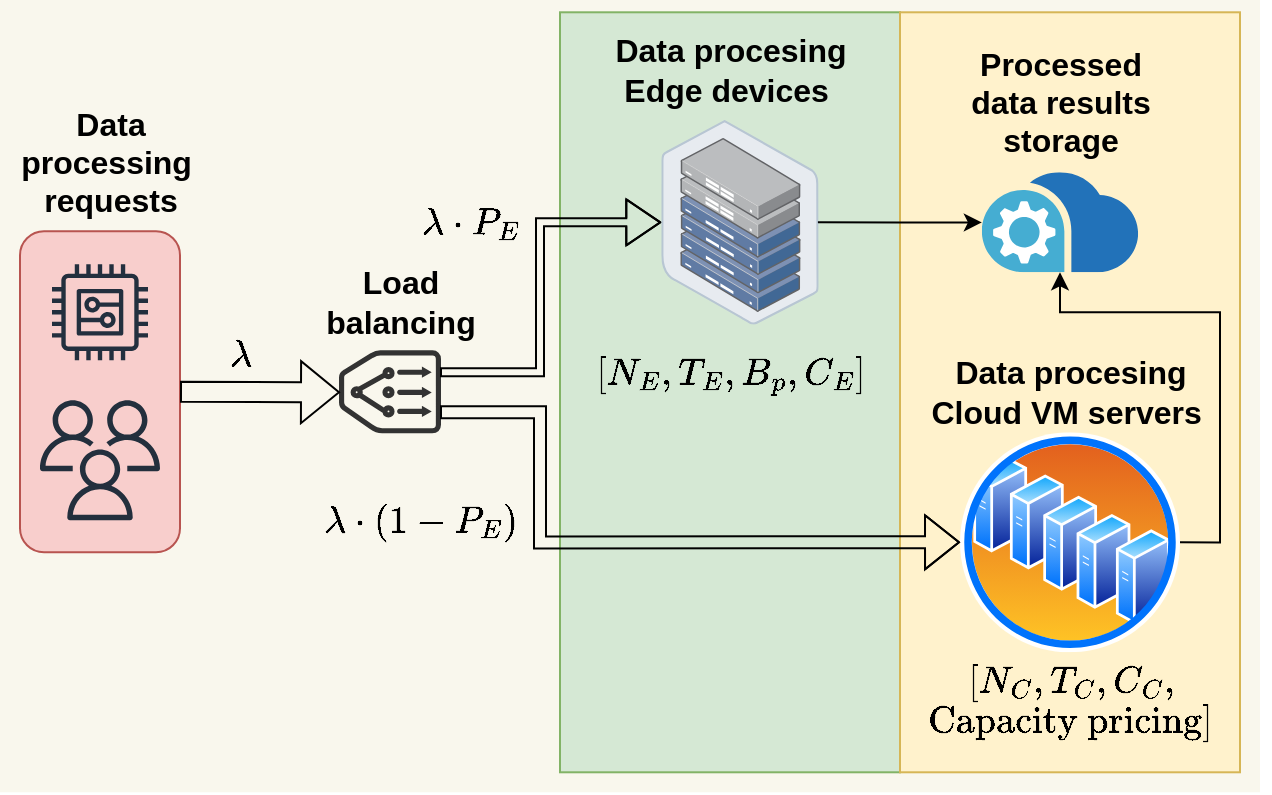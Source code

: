 <mxfile version="21.6.2">
  <diagram name="Page-1" id="0XOCY9kp1nmSyz670PxM">
    <mxGraphModel dx="794" dy="522" grid="1" gridSize="10" guides="1" tooltips="1" connect="1" arrows="1" fold="1" page="1" pageScale="1" pageWidth="827" pageHeight="1169" background="#ffffff" math="1" shadow="0">
      <root>
        <mxCell id="0" />
        <mxCell id="1" parent="0" />
        <mxCell id="obtsqBr8rjR5T2PNhJ3r-45" value="" style="group" vertex="1" connectable="0" parent="1">
          <mxGeometry x="20" y="110" width="635" height="396.15" as="geometry" />
        </mxCell>
        <mxCell id="obtsqBr8rjR5T2PNhJ3r-44" value="" style="rounded=0;whiteSpace=wrap;html=1;fillColor=#f9f7ed;strokeColor=none;" vertex="1" parent="obtsqBr8rjR5T2PNhJ3r-45">
          <mxGeometry width="630" height="396.15" as="geometry" />
        </mxCell>
        <mxCell id="obtsqBr8rjR5T2PNhJ3r-15" value="" style="rounded=1;whiteSpace=wrap;html=1;fillColor=#f8cecc;strokeColor=#b85450;" vertex="1" parent="obtsqBr8rjR5T2PNhJ3r-45">
          <mxGeometry x="10" y="115.65" width="80" height="160.5" as="geometry" />
        </mxCell>
        <mxCell id="obtsqBr8rjR5T2PNhJ3r-1" value="" style="sketch=0;pointerEvents=1;shadow=0;dashed=0;html=1;strokeColor=#333333;fillColor=#333333;aspect=fixed;labelPosition=center;verticalLabelPosition=bottom;verticalAlign=top;align=center;outlineConnect=0;shape=mxgraph.vvd.nsx_edge_and_load_balancer;" vertex="1" parent="obtsqBr8rjR5T2PNhJ3r-45">
          <mxGeometry x="170" y="175.65" width="50" height="40.5" as="geometry" />
        </mxCell>
        <mxCell id="obtsqBr8rjR5T2PNhJ3r-6" value="" style="sketch=0;outlineConnect=0;fontColor=#232F3E;gradientColor=none;strokeColor=#232F3E;fillColor=none;dashed=0;verticalLabelPosition=bottom;verticalAlign=top;align=center;html=1;fontSize=12;fontStyle=0;aspect=fixed;shape=mxgraph.aws4.resourceIcon;resIcon=mxgraph.aws4.generic;" vertex="1" parent="obtsqBr8rjR5T2PNhJ3r-45">
          <mxGeometry x="20" y="126.15" width="60" height="60" as="geometry" />
        </mxCell>
        <mxCell id="obtsqBr8rjR5T2PNhJ3r-9" value="Data &lt;br&gt;processing&amp;nbsp;&lt;br&gt;requests" style="text;html=1;align=center;verticalAlign=middle;resizable=0;points=[];autosize=1;strokeColor=none;fillColor=none;fontSize=16;fontStyle=1" vertex="1" parent="obtsqBr8rjR5T2PNhJ3r-45">
          <mxGeometry y="45.65" width="110" height="70" as="geometry" />
        </mxCell>
        <mxCell id="obtsqBr8rjR5T2PNhJ3r-11" value="" style="sketch=0;outlineConnect=0;fontColor=#232F3E;gradientColor=none;fillColor=#232F3D;strokeColor=none;dashed=0;verticalLabelPosition=bottom;verticalAlign=top;align=center;html=1;fontSize=12;fontStyle=0;aspect=fixed;pointerEvents=1;shape=mxgraph.aws4.users;" vertex="1" parent="obtsqBr8rjR5T2PNhJ3r-45">
          <mxGeometry x="20" y="200.15" width="60" height="60" as="geometry" />
        </mxCell>
        <mxCell id="obtsqBr8rjR5T2PNhJ3r-14" value="" style="shape=flexArrow;endArrow=classic;html=1;rounded=0;exitX=1;exitY=0.5;exitDx=0;exitDy=0;" edge="1" parent="obtsqBr8rjR5T2PNhJ3r-45" source="obtsqBr8rjR5T2PNhJ3r-15">
          <mxGeometry width="50" height="50" relative="1" as="geometry">
            <mxPoint x="100" y="196.15" as="sourcePoint" />
            <mxPoint x="170" y="196.15" as="targetPoint" />
          </mxGeometry>
        </mxCell>
        <mxCell id="obtsqBr8rjR5T2PNhJ3r-18" value="" style="rounded=0;whiteSpace=wrap;html=1;fillColor=#d5e8d4;strokeColor=#82b366;" vertex="1" parent="obtsqBr8rjR5T2PNhJ3r-45">
          <mxGeometry x="280" y="6.15" width="170" height="380" as="geometry" />
        </mxCell>
        <mxCell id="obtsqBr8rjR5T2PNhJ3r-17" value="Load&lt;br&gt;balancing" style="text;html=1;align=center;verticalAlign=middle;resizable=0;points=[];autosize=1;strokeColor=none;fillColor=none;fontSize=16;fontStyle=1" vertex="1" parent="obtsqBr8rjR5T2PNhJ3r-45">
          <mxGeometry x="150" y="125.65" width="100" height="50" as="geometry" />
        </mxCell>
        <mxCell id="obtsqBr8rjR5T2PNhJ3r-19" value="\(\lambda\)" style="text;html=1;align=center;verticalAlign=middle;resizable=0;points=[];autosize=1;strokeColor=none;fillColor=none;fontSize=16;" vertex="1" parent="obtsqBr8rjR5T2PNhJ3r-45">
          <mxGeometry x="70" y="162.3" width="100" height="30" as="geometry" />
        </mxCell>
        <mxCell id="obtsqBr8rjR5T2PNhJ3r-21" value="" style="rounded=0;whiteSpace=wrap;html=1;fillColor=#fff2cc;strokeColor=#d6b656;" vertex="1" parent="obtsqBr8rjR5T2PNhJ3r-45">
          <mxGeometry x="450" y="6.15" width="170" height="380" as="geometry" />
        </mxCell>
        <mxCell id="obtsqBr8rjR5T2PNhJ3r-27" style="edgeStyle=orthogonalEdgeStyle;rounded=0;orthogonalLoop=1;jettySize=auto;html=1;shape=flexArrow;width=4;endSize=5.33;endWidth=18;" edge="1" parent="obtsqBr8rjR5T2PNhJ3r-45" source="obtsqBr8rjR5T2PNhJ3r-1" target="obtsqBr8rjR5T2PNhJ3r-39">
          <mxGeometry relative="1" as="geometry">
            <mxPoint x="320" y="111.15" as="targetPoint" />
            <Array as="points">
              <mxPoint x="270" y="186.15" />
              <mxPoint x="270" y="111.15" />
            </Array>
          </mxGeometry>
        </mxCell>
        <mxCell id="obtsqBr8rjR5T2PNhJ3r-28" value="" style="rounded=0;whiteSpace=wrap;html=1;shape=image;labelBackgroundColor=default;verticalAlign=top;verticalLabelPosition=bottom;aspect=fixed;perimeter=ellipsePerimeter;shadow=0;dashed=0;spacingTop=3;image=img/lib/active_directory/server_farm.svg;" vertex="1" parent="obtsqBr8rjR5T2PNhJ3r-45">
          <mxGeometry x="480" y="216.15" width="110" height="110" as="geometry" />
        </mxCell>
        <mxCell id="obtsqBr8rjR5T2PNhJ3r-29" style="edgeStyle=orthogonalEdgeStyle;rounded=0;orthogonalLoop=1;jettySize=auto;html=1;entryX=0;entryY=0.5;entryDx=0;entryDy=0;shape=flexArrow;width=6;endSize=5.33;" edge="1" parent="obtsqBr8rjR5T2PNhJ3r-45" source="obtsqBr8rjR5T2PNhJ3r-1" target="obtsqBr8rjR5T2PNhJ3r-28">
          <mxGeometry relative="1" as="geometry">
            <Array as="points">
              <mxPoint x="270" y="206.15" />
              <mxPoint x="270" y="271.15" />
            </Array>
          </mxGeometry>
        </mxCell>
        <mxCell id="obtsqBr8rjR5T2PNhJ3r-32" value="Data procesing &lt;br&gt;Edge devices&amp;nbsp;" style="text;html=1;align=center;verticalAlign=middle;resizable=0;points=[];autosize=1;strokeColor=none;fillColor=none;fontSize=16;fontStyle=1" vertex="1" parent="obtsqBr8rjR5T2PNhJ3r-45">
          <mxGeometry x="295" y="10" width="140" height="50" as="geometry" />
        </mxCell>
        <mxCell id="obtsqBr8rjR5T2PNhJ3r-33" value="Data&amp;nbsp;procesing&lt;br&gt;Cloud VM servers&amp;nbsp;" style="text;html=1;align=center;verticalAlign=middle;resizable=0;points=[];autosize=1;strokeColor=none;fillColor=none;fontSize=16;fontStyle=1" vertex="1" parent="obtsqBr8rjR5T2PNhJ3r-45">
          <mxGeometry x="455" y="170.9" width="160" height="50" as="geometry" />
        </mxCell>
        <mxCell id="obtsqBr8rjR5T2PNhJ3r-34" value="" style="image;sketch=0;aspect=fixed;html=1;points=[];align=center;fontSize=12;image=img/lib/mscae/Data_Box_Edge_Data_Box_Gateway.svg;" vertex="1" parent="obtsqBr8rjR5T2PNhJ3r-45">
          <mxGeometry x="490.93" y="86.15" width="78.13" height="50" as="geometry" />
        </mxCell>
        <mxCell id="obtsqBr8rjR5T2PNhJ3r-38" style="edgeStyle=orthogonalEdgeStyle;rounded=0;orthogonalLoop=1;jettySize=auto;html=1;exitX=1;exitY=0.5;exitDx=0;exitDy=0;" edge="1" parent="obtsqBr8rjR5T2PNhJ3r-45" source="obtsqBr8rjR5T2PNhJ3r-28" target="obtsqBr8rjR5T2PNhJ3r-34">
          <mxGeometry relative="1" as="geometry">
            <Array as="points">
              <mxPoint x="610" y="271.15" />
              <mxPoint x="610" y="156.15" />
              <mxPoint x="530" y="156.15" />
            </Array>
          </mxGeometry>
        </mxCell>
        <mxCell id="obtsqBr8rjR5T2PNhJ3r-35" value="Processed&lt;br&gt;data results &lt;br&gt;storage" style="text;html=1;align=center;verticalAlign=middle;resizable=0;points=[];autosize=1;strokeColor=none;fillColor=none;fontSize=16;fontStyle=1" vertex="1" parent="obtsqBr8rjR5T2PNhJ3r-45">
          <mxGeometry x="475" y="16.15" width="110" height="70" as="geometry" />
        </mxCell>
        <mxCell id="obtsqBr8rjR5T2PNhJ3r-39" value="" style="image;points=[];aspect=fixed;html=1;align=center;shadow=0;dashed=0;image=img/lib/allied_telesis/storage/Datacenter_Server_Half_Rack_ToR.svg;" vertex="1" parent="obtsqBr8rjR5T2PNhJ3r-45">
          <mxGeometry x="330.63" y="60" width="78.73" height="102.3" as="geometry" />
        </mxCell>
        <mxCell id="obtsqBr8rjR5T2PNhJ3r-36" style="edgeStyle=orthogonalEdgeStyle;rounded=0;orthogonalLoop=1;jettySize=auto;html=1;exitX=0.995;exitY=0.5;exitDx=0;exitDy=0;exitPerimeter=0;" edge="1" parent="obtsqBr8rjR5T2PNhJ3r-45" source="obtsqBr8rjR5T2PNhJ3r-39" target="obtsqBr8rjR5T2PNhJ3r-34">
          <mxGeometry relative="1" as="geometry">
            <mxPoint x="420" y="111.15" as="sourcePoint" />
          </mxGeometry>
        </mxCell>
        <mxCell id="obtsqBr8rjR5T2PNhJ3r-40" value="\(\lambda \cdot P_E\)" style="text;html=1;align=center;verticalAlign=middle;resizable=0;points=[];autosize=1;strokeColor=none;fillColor=none;fontSize=16;" vertex="1" parent="obtsqBr8rjR5T2PNhJ3r-45">
          <mxGeometry x="150" y="95.65" width="170" height="30" as="geometry" />
        </mxCell>
        <mxCell id="obtsqBr8rjR5T2PNhJ3r-41" value="\(\lambda \cdot (1-P_E)\)" style="text;html=1;align=center;verticalAlign=middle;resizable=0;points=[];autosize=1;strokeColor=none;fillColor=none;fontSize=16;" vertex="1" parent="obtsqBr8rjR5T2PNhJ3r-45">
          <mxGeometry x="110" y="246.15" width="200" height="30" as="geometry" />
        </mxCell>
        <mxCell id="obtsqBr8rjR5T2PNhJ3r-42" value="\([N_E, T_E,&amp;nbsp;B_p, C_E]\)" style="text;html=1;align=center;verticalAlign=middle;resizable=0;points=[];autosize=1;strokeColor=none;fillColor=none;fontSize=16;" vertex="1" parent="obtsqBr8rjR5T2PNhJ3r-45">
          <mxGeometry x="265" y="172.3" width="200" height="30" as="geometry" />
        </mxCell>
        <mxCell id="obtsqBr8rjR5T2PNhJ3r-43" value="\([N_C, T_C, C_C,\)&lt;br&gt;\(\text{Capacity pricing}]\)" style="text;html=1;align=center;verticalAlign=middle;resizable=0;points=[];autosize=1;strokeColor=none;fillColor=none;fontSize=16;" vertex="1" parent="obtsqBr8rjR5T2PNhJ3r-45">
          <mxGeometry x="435" y="326.15" width="200" height="50" as="geometry" />
        </mxCell>
      </root>
    </mxGraphModel>
  </diagram>
</mxfile>
